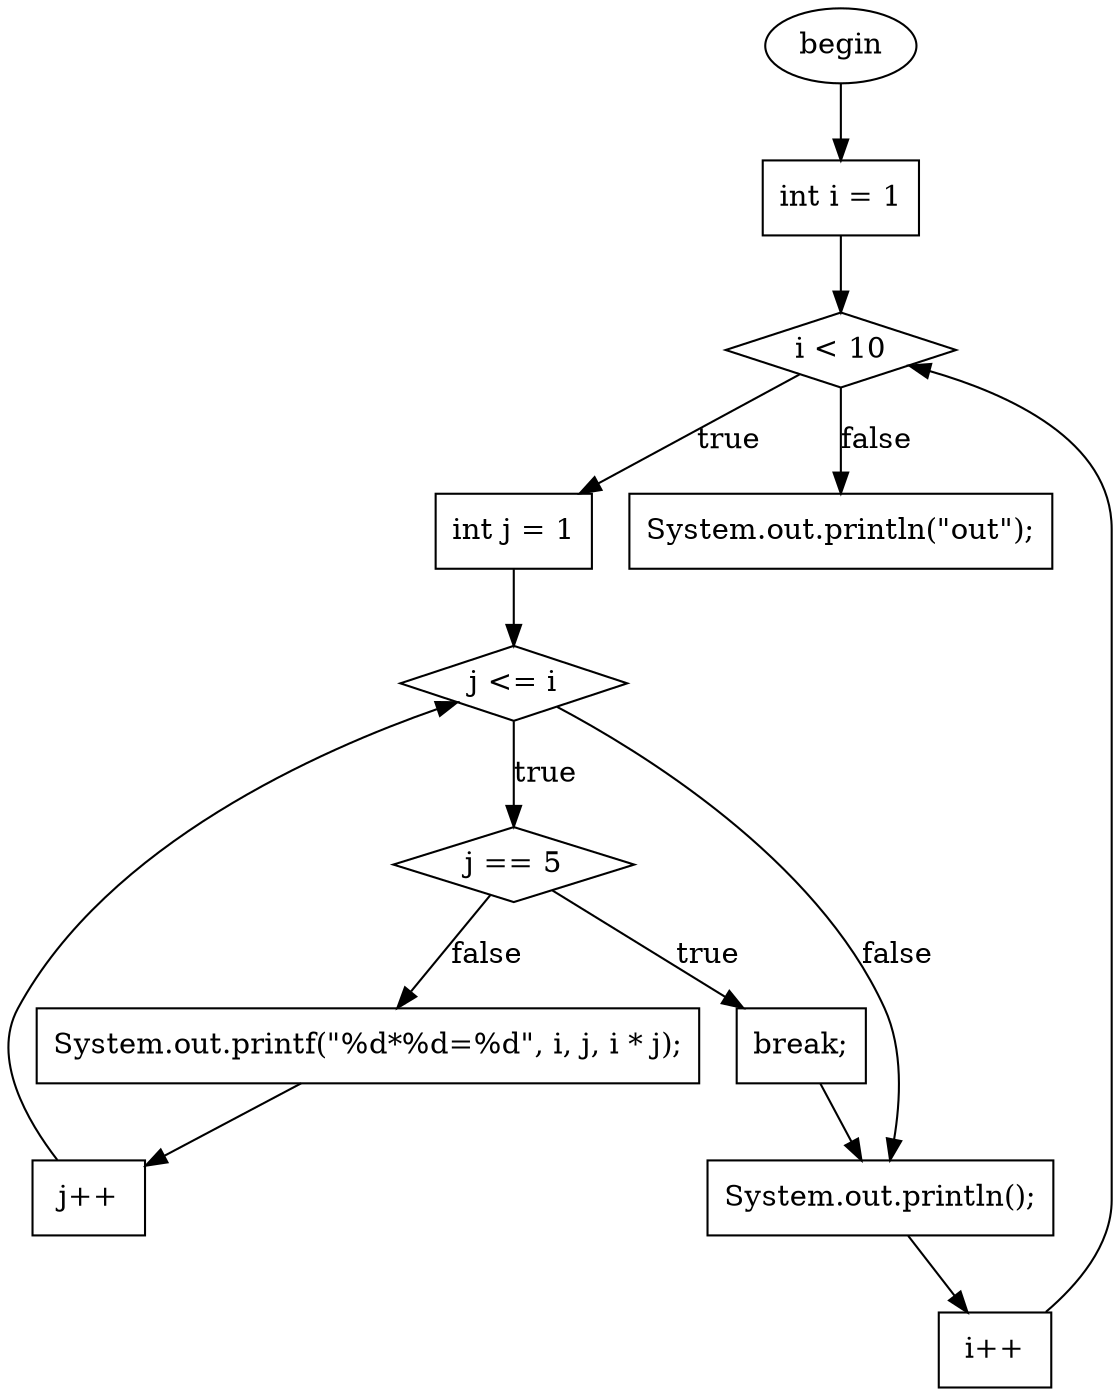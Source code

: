 digraph G{
F0T0[ shape=ellipse, label="begin", style="filled", fillcolor="white"]
F40T203[ shape=box, label="int i = 1", style="filled", fillcolor="white"]
F56T61[ shape=diamond, label="i \< 10", style="filled", fillcolor="white"]
F73T177[ shape=box, label="int j = 1", style="filled", fillcolor="white"]
F89T94[ shape=diamond, label="j \<= i", style="filled", fillcolor="white"]
F108T125[ shape=diamond, label="j == 5", style="filled", fillcolor="white"]
F120T125break[ shape=box, label="break;", style="filled", fillcolor="white"]
F131T173[ shape=box, label="System.out.printf(\"%d*%d=%d\", i, j, i * j);", style="filled", fillcolor="white"]
F97T99[ shape=box, label="j++", style="filled", fillcolor="white"]
F181T201[ shape=box, label="System.out.println();", style="filled", fillcolor="white"]
F64T66[ shape=box, label="i++", style="filled", fillcolor="white"]
F205T230[ shape=box, label="System.out.println(\"out\");", style="filled", fillcolor="white"]
F0T0 -> F40T203
F131T173 -> F97T99
F181T201 -> F64T66
F56T61 -> F73T177[label="true"]
F89T94 -> F108T125[label="true"]
F108T125 -> F120T125break[label="true"]
F40T203 -> F56T61
F73T177 -> F89T94
F97T99 -> F89T94
F64T66 -> F56T61
F120T125break -> F181T201
F108T125 -> F131T173[label="false"]
F89T94 -> F181T201[label="false"]
F56T61 -> F205T230[label="false"]
}
